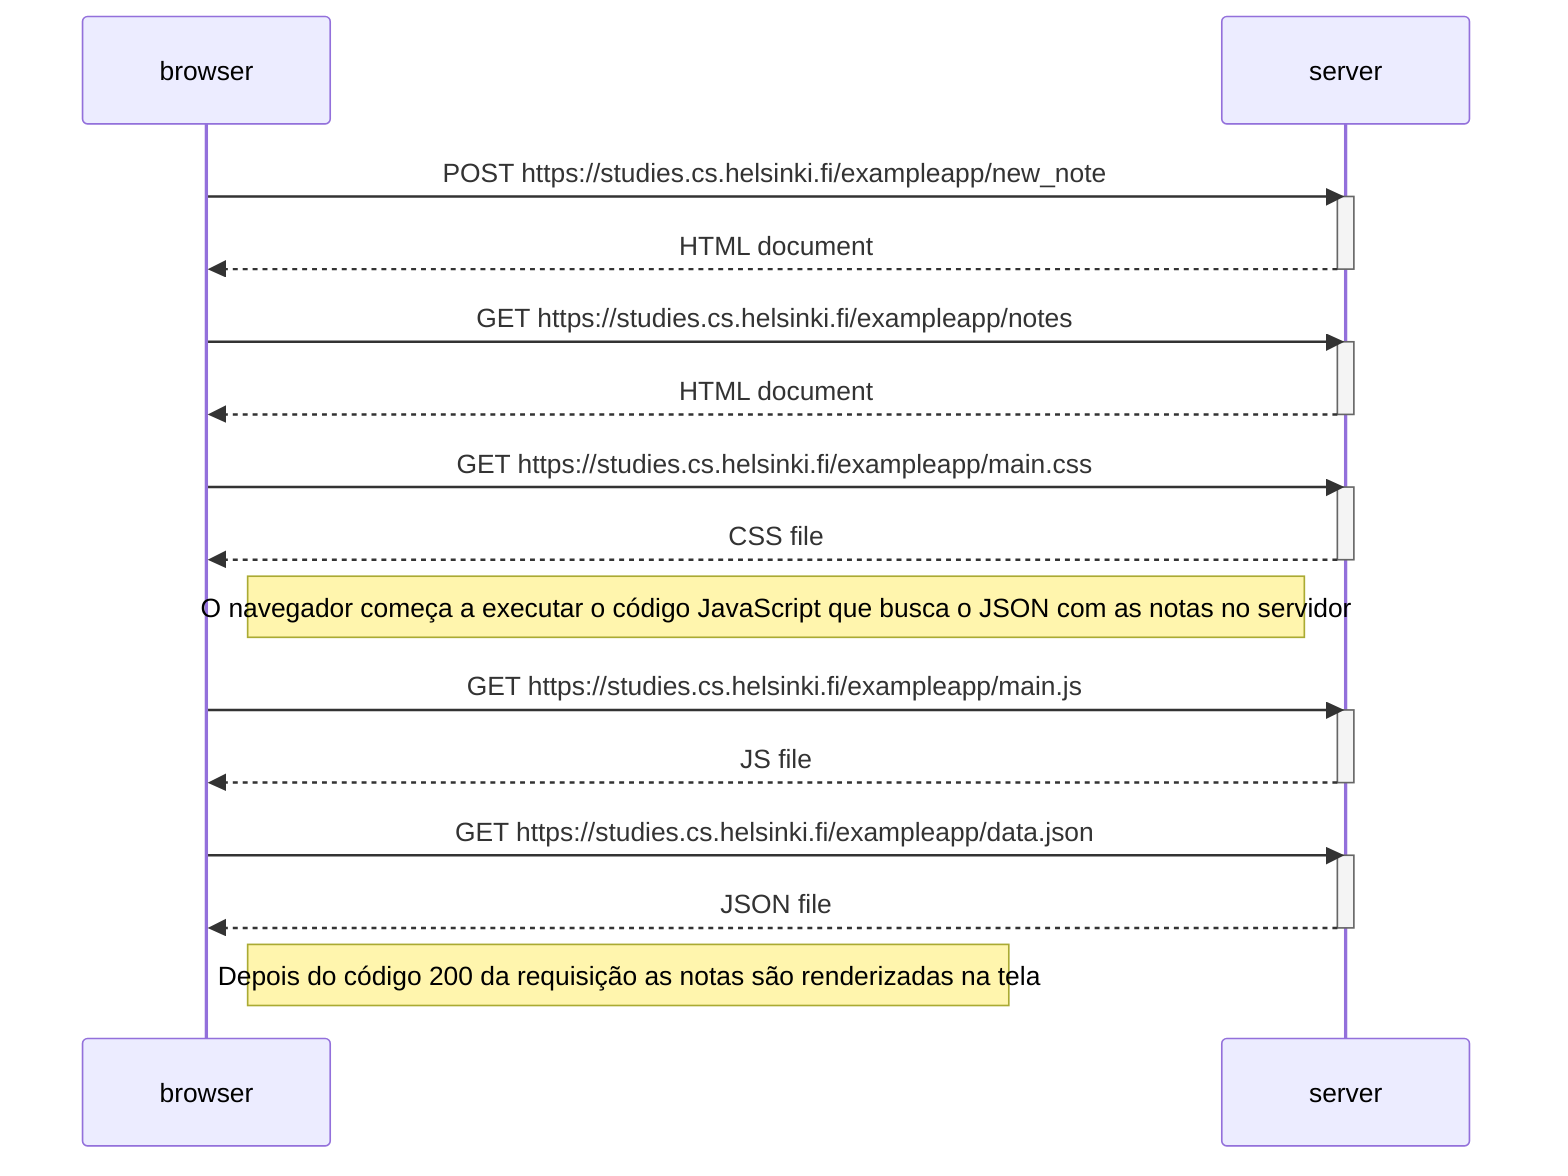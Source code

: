 sequenceDiagram
    participant browser
    participant server

    browser->>server: POST https://studies.cs.helsinki.fi/exampleapp/new_note
    activate server
    server-->>browser: HTML document
    deactivate server

    browser->>server: GET https://studies.cs.helsinki.fi/exampleapp/notes
    activate server
    server-->>browser: HTML document
    deactivate server

    browser->>server: GET https://studies.cs.helsinki.fi/exampleapp/main.css
    activate server
    server-->>browser: CSS file
    deactivate server

 

    Note right of browser: O navegador começa a executar o código JavaScript que busca o JSON com as notas no servidor

    browser->>server: GET https://studies.cs.helsinki.fi/exampleapp/main.js
    activate server
    server-->>browser: JS file
    deactivate server

    browser->>server: GET https://studies.cs.helsinki.fi/exampleapp/data.json
    activate server
    server-->>browser: JSON file
    deactivate server

    Note right of browser: Depois do código 200 da requisição as notas são renderizadas na tela